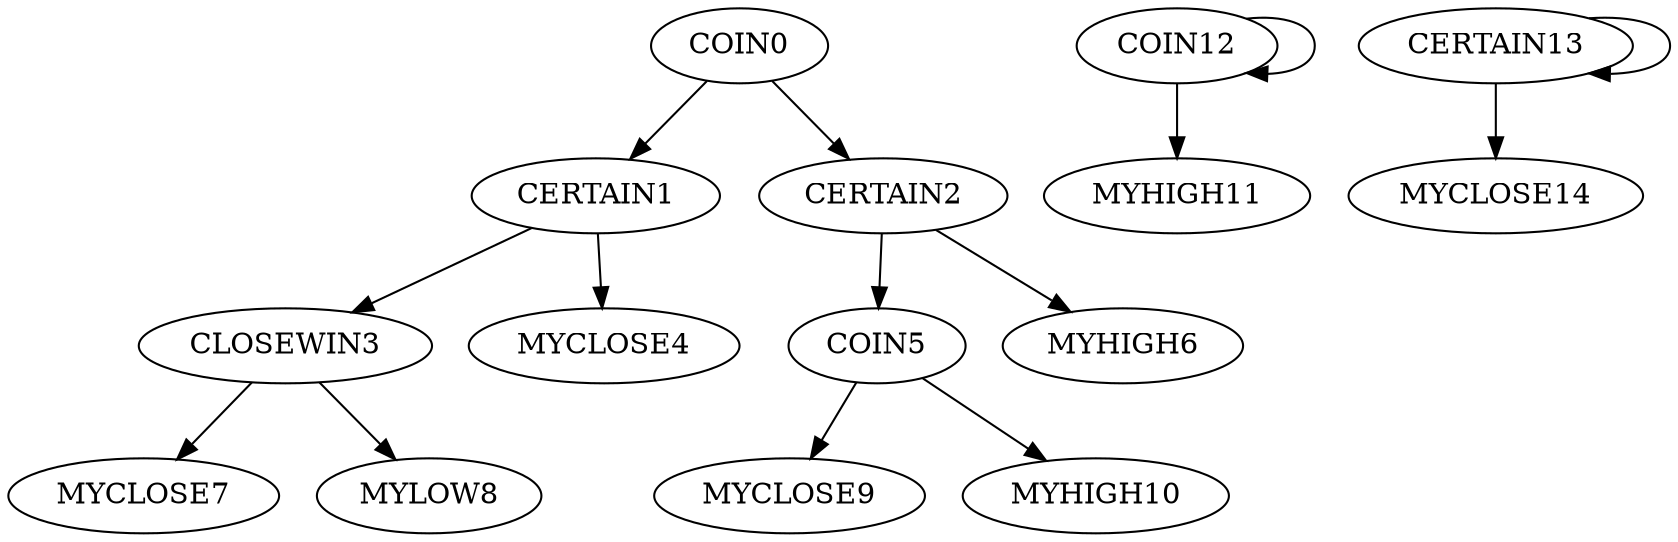 digraph T {
	COIN0 -> CERTAIN1;
	COIN0 -> CERTAIN2;
	CERTAIN1 -> CLOSEWIN3;
	CERTAIN1 -> MYCLOSE4;
	CERTAIN2 -> COIN5;
	CERTAIN2 -> MYHIGH6;
	CLOSEWIN3 -> MYCLOSE7;
	CLOSEWIN3 -> MYLOW8;
	COIN5 -> MYCLOSE9;
	COIN5 -> MYHIGH10;
	COIN12 -> MYHIGH11;
	COIN12 -> COIN12;
	CERTAIN13 -> CERTAIN13;
	CERTAIN13 -> MYCLOSE14;
}